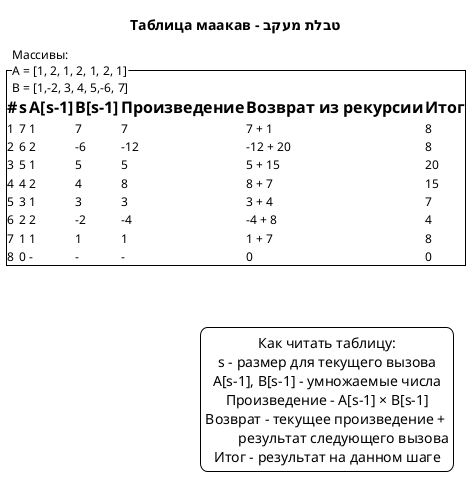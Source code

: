 @startuml
title טבלת מעקב - Таблица маакав
skinparam backgroundColor white
skinparam {
    defaultFontSize 12
    defaultTextAlignment center
}

salt
{
    {^"Массивы:\nA = [1, 2, 1, 2, 1, 2, 1]\nB = [1,-2, 3, 4, 5,-6, 7]"
    |= # |= s |= A[s-1] |= B[s-1] |= Произведение |= Возврат из рекурсии |= Итог
    | 1 | 7 | 1 | 7 | 7 | 7 + 1 | 8
    | 2 | 6 | 2 | -6 | -12 | -12 + 20 | 8
    | 3 | 5 | 1 | 5 | 5 | 5 + 15 | 20
    | 4 | 4 | 2 | 4 | 8 | 8 + 7 | 15
    | 5 | 3 | 1 | 3 | 3 | 3 + 4 | 7
    | 6 | 2 | 2 | -2 | -4 | -4 + 8 | 4
    | 7 | 1 | 1 | 1 | 1 | 1 + 7 | 8
    | 8 | 0 | - | - | - | 0 | 0
    }
}

legend right
    Как читать таблицу:
    s - размер для текущего вызова
    A[s-1], B[s-1] - умножаемые числа
    Произведение - A[s-1] × B[s-1]
    Возврат - текущее произведение + 
             результат следующего вызова
    Итог - результат на данном шаге
end legend

@enduml
